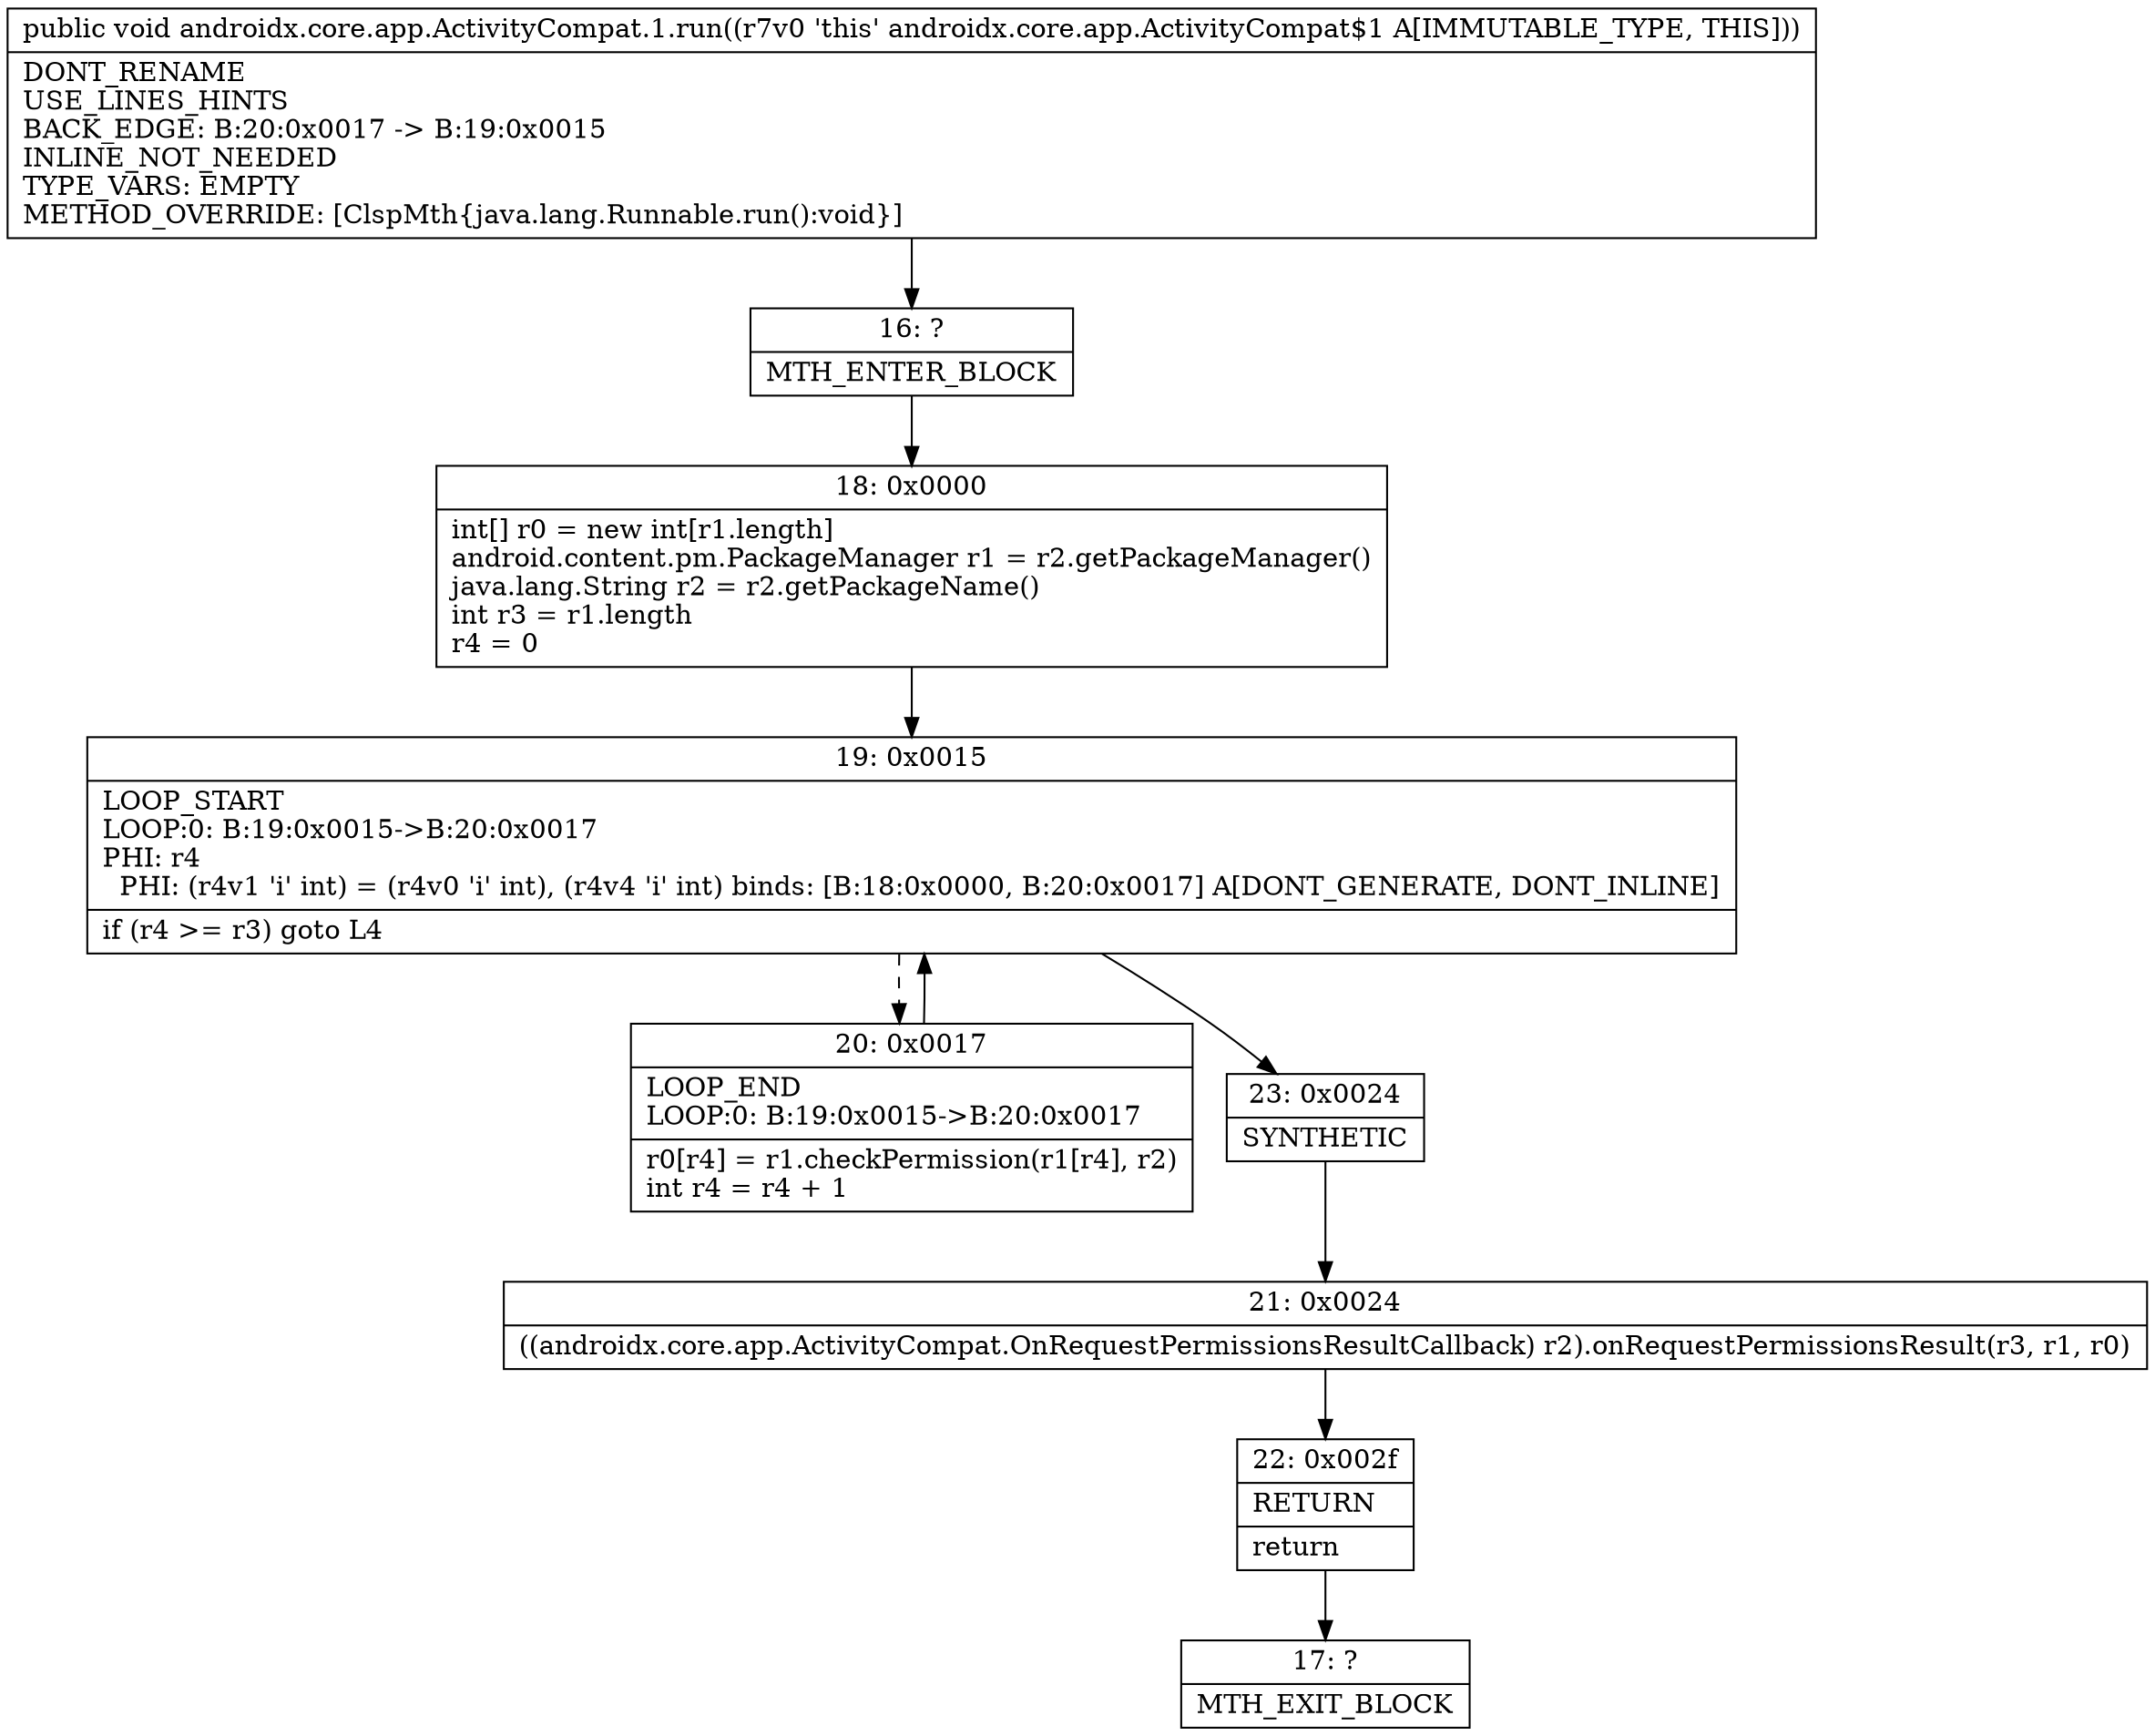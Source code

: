 digraph "CFG forandroidx.core.app.ActivityCompat.1.run()V" {
Node_16 [shape=record,label="{16\:\ ?|MTH_ENTER_BLOCK\l}"];
Node_18 [shape=record,label="{18\:\ 0x0000|int[] r0 = new int[r1.length]\landroid.content.pm.PackageManager r1 = r2.getPackageManager()\ljava.lang.String r2 = r2.getPackageName()\lint r3 = r1.length\lr4 = 0\l}"];
Node_19 [shape=record,label="{19\:\ 0x0015|LOOP_START\lLOOP:0: B:19:0x0015\-\>B:20:0x0017\lPHI: r4 \l  PHI: (r4v1 'i' int) = (r4v0 'i' int), (r4v4 'i' int) binds: [B:18:0x0000, B:20:0x0017] A[DONT_GENERATE, DONT_INLINE]\l|if (r4 \>= r3) goto L4\l}"];
Node_20 [shape=record,label="{20\:\ 0x0017|LOOP_END\lLOOP:0: B:19:0x0015\-\>B:20:0x0017\l|r0[r4] = r1.checkPermission(r1[r4], r2)\lint r4 = r4 + 1\l}"];
Node_23 [shape=record,label="{23\:\ 0x0024|SYNTHETIC\l}"];
Node_21 [shape=record,label="{21\:\ 0x0024|((androidx.core.app.ActivityCompat.OnRequestPermissionsResultCallback) r2).onRequestPermissionsResult(r3, r1, r0)\l}"];
Node_22 [shape=record,label="{22\:\ 0x002f|RETURN\l|return\l}"];
Node_17 [shape=record,label="{17\:\ ?|MTH_EXIT_BLOCK\l}"];
MethodNode[shape=record,label="{public void androidx.core.app.ActivityCompat.1.run((r7v0 'this' androidx.core.app.ActivityCompat$1 A[IMMUTABLE_TYPE, THIS]))  | DONT_RENAME\lUSE_LINES_HINTS\lBACK_EDGE: B:20:0x0017 \-\> B:19:0x0015\lINLINE_NOT_NEEDED\lTYPE_VARS: EMPTY\lMETHOD_OVERRIDE: [ClspMth\{java.lang.Runnable.run():void\}]\l}"];
MethodNode -> Node_16;Node_16 -> Node_18;
Node_18 -> Node_19;
Node_19 -> Node_20[style=dashed];
Node_19 -> Node_23;
Node_20 -> Node_19;
Node_23 -> Node_21;
Node_21 -> Node_22;
Node_22 -> Node_17;
}

